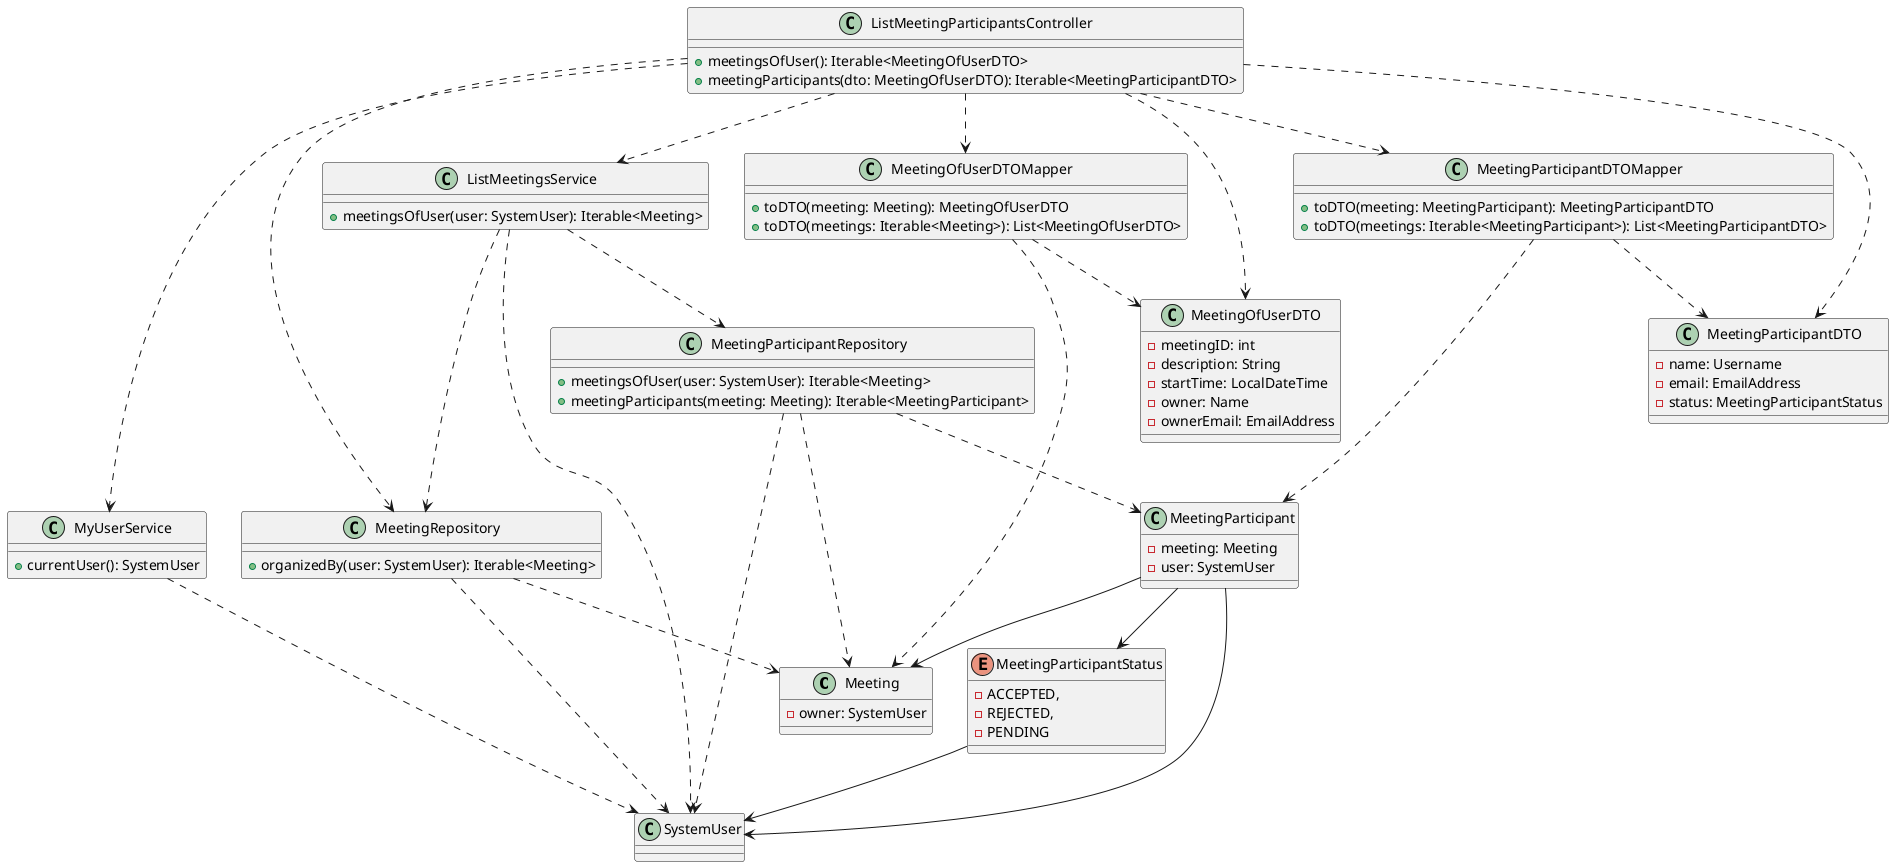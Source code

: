 @startuml

class Meeting {
    - owner: SystemUser
}

class MeetingParticipant {
    - meeting: Meeting
    - user: SystemUser
}

enum MeetingParticipantStatus {
    - ACCEPTED,
    - REJECTED,
    - PENDING
}

class SystemUser {

}

class ListMeetingParticipantsController {
    + meetingsOfUser(): Iterable<MeetingOfUserDTO>
    + meetingParticipants(dto: MeetingOfUserDTO): Iterable<MeetingParticipantDTO>
}

class ListMeetingsService {
    + meetingsOfUser(user: SystemUser): Iterable<Meeting>
}

class MyUserService {
    + currentUser(): SystemUser
}
class MeetingRepository {
    + organizedBy(user: SystemUser): Iterable<Meeting>
}
class MeetingParticipantRepository {
    + meetingsOfUser(user: SystemUser): Iterable<Meeting>
    + meetingParticipants(meeting: Meeting): Iterable<MeetingParticipant>
}

class MeetingOfUserDTO {
    - meetingID: int
    - description: String
    - startTime: LocalDateTime
    - owner: Name
    - ownerEmail: EmailAddress
}


class MeetingOfUserDTOMapper {
    + toDTO(meeting: Meeting): MeetingOfUserDTO
    + toDTO(meetings: Iterable<Meeting>): List<MeetingOfUserDTO>
}
class MeetingParticipantDTO {
    - name: Username
    - email: EmailAddress
    - status: MeetingParticipantStatus
}
class MeetingParticipantDTOMapper {
    + toDTO(meeting: MeetingParticipant): MeetingParticipantDTO
    + toDTO(meetings: Iterable<MeetingParticipant>): List<MeetingParticipantDTO>
}

ListMeetingParticipantsController ..> MeetingRepository
ListMeetingParticipantsController ..> MeetingParticipantDTO
ListMeetingParticipantsController ..> MyUserService
MyUserService ..> SystemUser
ListMeetingParticipantsController ..> ListMeetingsService


ListMeetingsService ..> SystemUser
ListMeetingsService ..> MeetingRepository
ListMeetingsService ..> MeetingParticipantRepository

ListMeetingParticipantsController ..> MeetingOfUserDTOMapper
ListMeetingParticipantsController ..> MeetingOfUserDTO
MeetingOfUserDTOMapper ..> MeetingOfUserDTO
MeetingOfUserDTOMapper ..> Meeting

MeetingRepository ..> SystemUser
MeetingRepository ..> Meeting

MeetingParticipantRepository ..> SystemUser
MeetingParticipantRepository ..> Meeting
MeetingParticipantRepository ..> MeetingParticipant


ListMeetingParticipantsController ..> MeetingParticipantDTOMapper
MeetingParticipantDTOMapper ..> MeetingParticipantDTO
MeetingParticipantDTOMapper ..> MeetingParticipant


MeetingParticipant --> Meeting
MeetingParticipant --> SystemUser
MeetingParticipant --> MeetingParticipantStatus

MeetingParticipantStatus --> SystemUser

@enduml
